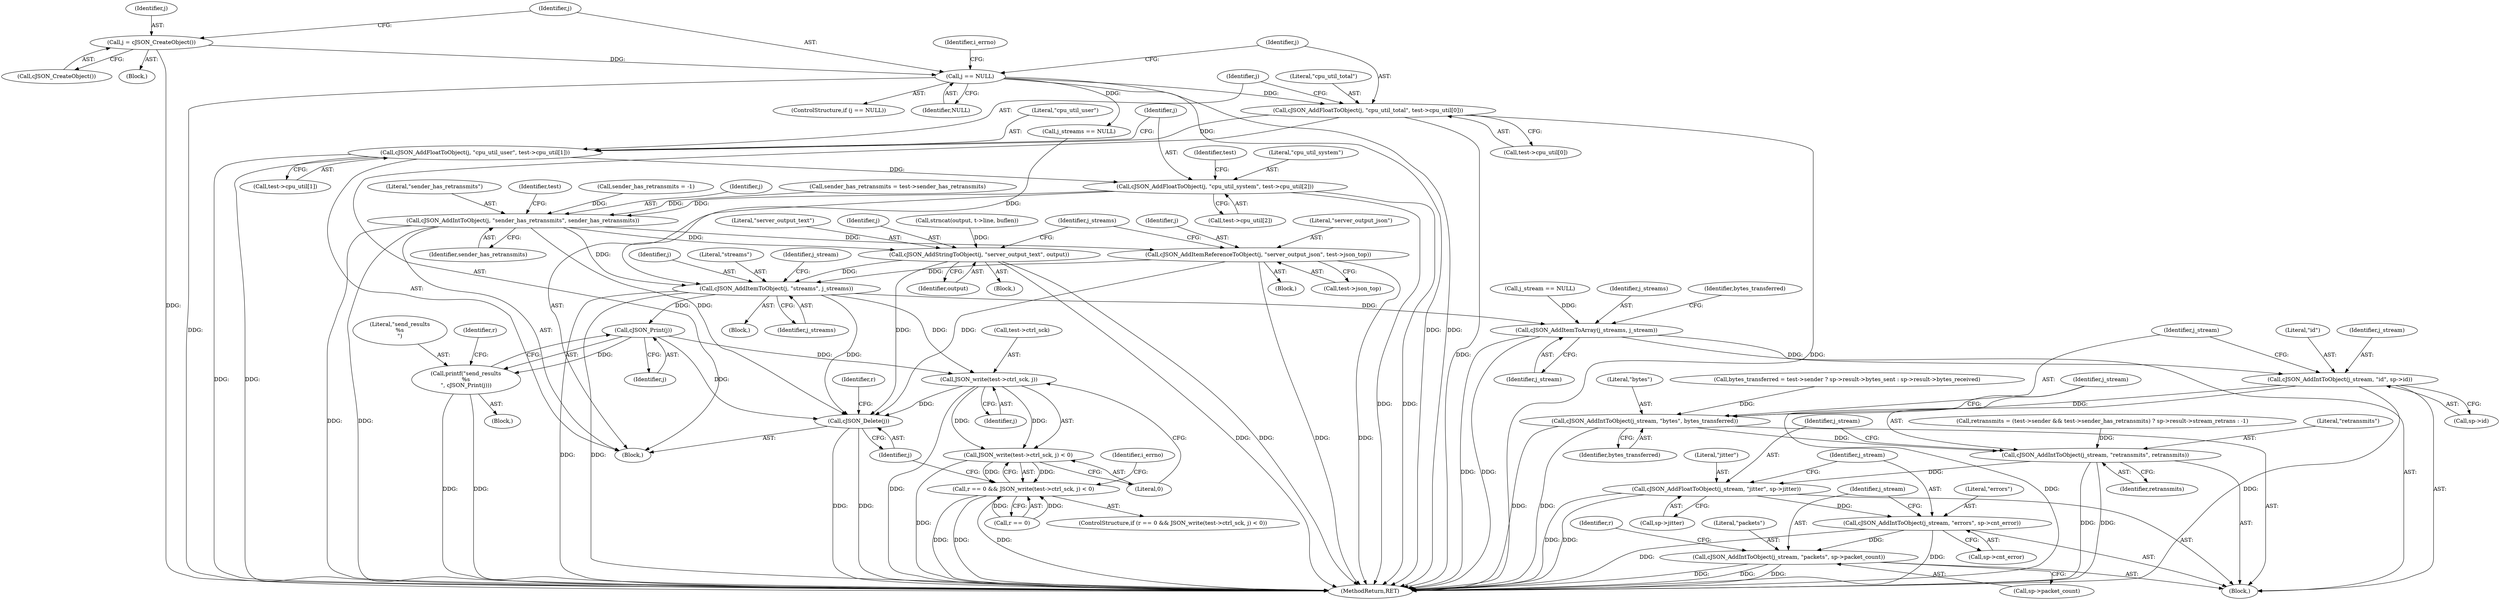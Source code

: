 digraph "1_iperf_91f2fa59e8ed80dfbf400add0164ee0e508e412a_51@array" {
"1000136" [label="(Call,cJSON_AddFloatToObject(j, \"cpu_util_total\", test->cpu_util[0]))"];
"1000123" [label="(Call,j == NULL)"];
"1000119" [label="(Call,j = cJSON_CreateObject())"];
"1000144" [label="(Call,cJSON_AddFloatToObject(j, \"cpu_util_user\", test->cpu_util[1]))"];
"1000152" [label="(Call,cJSON_AddFloatToObject(j, \"cpu_util_system\", test->cpu_util[2]))"];
"1000175" [label="(Call,cJSON_AddIntToObject(j, \"sender_has_retransmits\", sender_has_retransmits))"];
"1000195" [label="(Call,cJSON_AddItemReferenceToObject(j, \"server_output_json\", test->json_top))"];
"1000257" [label="(Call,cJSON_AddItemToObject(j, \"streams\", j_streams))"];
"1000279" [label="(Call,cJSON_AddItemToArray(j_streams, j_stream))"];
"1000315" [label="(Call,cJSON_AddIntToObject(j_stream, \"id\", sp->id))"];
"1000321" [label="(Call,cJSON_AddIntToObject(j_stream, \"bytes\", bytes_transferred))"];
"1000325" [label="(Call,cJSON_AddIntToObject(j_stream, \"retransmits\", retransmits))"];
"1000329" [label="(Call,cJSON_AddFloatToObject(j_stream, \"jitter\", sp->jitter))"];
"1000335" [label="(Call,cJSON_AddIntToObject(j_stream, \"errors\", sp->cnt_error))"];
"1000341" [label="(Call,cJSON_AddIntToObject(j_stream, \"packets\", sp->packet_count))"];
"1000358" [label="(Call,cJSON_Print(j))"];
"1000356" [label="(Call,printf(\"send_results\n%s\n\", cJSON_Print(j)))"];
"1000366" [label="(Call,JSON_write(test->ctrl_sck, j))"];
"1000365" [label="(Call,JSON_write(test->ctrl_sck, j) < 0)"];
"1000361" [label="(Call,r == 0 && JSON_write(test->ctrl_sck, j) < 0)"];
"1000380" [label="(Call,cJSON_Delete(j))"];
"1000236" [label="(Call,cJSON_AddStringToObject(j, \"server_output_text\", output))"];
"1000283" [label="(Identifier,bytes_transferred)"];
"1000224" [label="(Call,strncat(output, t->line, buflen))"];
"1000124" [label="(Identifier,j)"];
"1000177" [label="(Literal,\"sender_has_retransmits\")"];
"1000241" [label="(Identifier,j_streams)"];
"1000359" [label="(Identifier,j)"];
"1000137" [label="(Identifier,j)"];
"1000279" [label="(Call,cJSON_AddItemToArray(j_streams, j_stream))"];
"1000367" [label="(Call,test->ctrl_sck)"];
"1000257" [label="(Call,cJSON_AddItemToObject(j, \"streams\", j_streams))"];
"1000335" [label="(Call,cJSON_AddIntToObject(j_stream, \"errors\", sp->cnt_error))"];
"1000357" [label="(Literal,\"send_results\n%s\n\")"];
"1000183" [label="(Identifier,test)"];
"1000135" [label="(Block,)"];
"1000332" [label="(Call,sp->jitter)"];
"1000139" [label="(Call,test->cpu_util[0])"];
"1000260" [label="(Identifier,j_streams)"];
"1000175" [label="(Call,cJSON_AddIntToObject(j, \"sender_has_retransmits\", sender_has_retransmits))"];
"1000371" [label="(Literal,0)"];
"1000298" [label="(Call,retransmits = (test->sender && test->sender_has_retransmits) ? sp->result->stream_retrans : -1)"];
"1000362" [label="(Call,r == 0)"];
"1000325" [label="(Call,cJSON_AddIntToObject(j_stream, \"retransmits\", retransmits))"];
"1000355" [label="(Block,)"];
"1000322" [label="(Identifier,j_stream)"];
"1000316" [label="(Identifier,j_stream)"];
"1000165" [label="(Call,sender_has_retransmits = -1)"];
"1000361" [label="(Call,r == 0 && JSON_write(test->ctrl_sck, j) < 0)"];
"1000258" [label="(Identifier,j)"];
"1000330" [label="(Identifier,j_stream)"];
"1000194" [label="(Block,)"];
"1000336" [label="(Identifier,j_stream)"];
"1000366" [label="(Call,JSON_write(test->ctrl_sck, j))"];
"1000329" [label="(Call,cJSON_AddFloatToObject(j_stream, \"jitter\", sp->jitter))"];
"1000324" [label="(Identifier,bytes_transferred)"];
"1000123" [label="(Call,j == NULL)"];
"1000152" [label="(Call,cJSON_AddFloatToObject(j, \"cpu_util_system\", test->cpu_util[2]))"];
"1000381" [label="(Identifier,j)"];
"1000119" [label="(Call,j = cJSON_CreateObject())"];
"1000198" [label="(Call,test->json_top)"];
"1000120" [label="(Identifier,j)"];
"1000327" [label="(Literal,\"retransmits\")"];
"1000138" [label="(Literal,\"cpu_util_total\")"];
"1000341" [label="(Call,cJSON_AddIntToObject(j_stream, \"packets\", sp->packet_count))"];
"1000144" [label="(Call,cJSON_AddFloatToObject(j, \"cpu_util_user\", test->cpu_util[1]))"];
"1000259" [label="(Literal,\"streams\")"];
"1000107" [label="(Block,)"];
"1000384" [label="(MethodReturn,RET)"];
"1000323" [label="(Literal,\"bytes\")"];
"1000326" [label="(Identifier,j_stream)"];
"1000282" [label="(Call,bytes_transferred = test->sender ? sp->result->bytes_sent : sp->result->bytes_received)"];
"1000153" [label="(Identifier,j)"];
"1000350" [label="(Identifier,r)"];
"1000154" [label="(Literal,\"cpu_util_system\")"];
"1000263" [label="(Identifier,j_stream)"];
"1000195" [label="(Call,cJSON_AddItemReferenceToObject(j, \"server_output_json\", test->json_top))"];
"1000342" [label="(Identifier,j_stream)"];
"1000343" [label="(Literal,\"packets\")"];
"1000383" [label="(Identifier,r)"];
"1000155" [label="(Call,test->cpu_util[2])"];
"1000380" [label="(Call,cJSON_Delete(j))"];
"1000337" [label="(Literal,\"errors\")"];
"1000266" [label="(Call,j_stream == NULL)"];
"1000315" [label="(Call,cJSON_AddIntToObject(j_stream, \"id\", sp->id))"];
"1000344" [label="(Call,sp->packet_count)"];
"1000197" [label="(Literal,\"server_output_json\")"];
"1000374" [label="(Identifier,i_errno)"];
"1000244" [label="(Call,j_streams == NULL)"];
"1000318" [label="(Call,sp->id)"];
"1000176" [label="(Identifier,j)"];
"1000363" [label="(Identifier,r)"];
"1000170" [label="(Call,sender_has_retransmits = test->sender_has_retransmits)"];
"1000146" [label="(Literal,\"cpu_util_user\")"];
"1000121" [label="(Call,cJSON_CreateObject())"];
"1000196" [label="(Identifier,j)"];
"1000163" [label="(Identifier,test)"];
"1000238" [label="(Literal,\"server_output_text\")"];
"1000365" [label="(Call,JSON_write(test->ctrl_sck, j) < 0)"];
"1000122" [label="(ControlStructure,if (j == NULL))"];
"1000147" [label="(Call,test->cpu_util[1])"];
"1000338" [label="(Call,sp->cnt_error)"];
"1000239" [label="(Identifier,output)"];
"1000280" [label="(Identifier,j_streams)"];
"1000128" [label="(Identifier,i_errno)"];
"1000321" [label="(Call,cJSON_AddIntToObject(j_stream, \"bytes\", bytes_transferred))"];
"1000125" [label="(Identifier,NULL)"];
"1000256" [label="(Block,)"];
"1000145" [label="(Identifier,j)"];
"1000178" [label="(Identifier,sender_has_retransmits)"];
"1000281" [label="(Identifier,j_stream)"];
"1000236" [label="(Call,cJSON_AddStringToObject(j, \"server_output_text\", output))"];
"1000328" [label="(Identifier,retransmits)"];
"1000370" [label="(Identifier,j)"];
"1000356" [label="(Call,printf(\"send_results\n%s\n\", cJSON_Print(j)))"];
"1000358" [label="(Call,cJSON_Print(j))"];
"1000237" [label="(Identifier,j)"];
"1000331" [label="(Literal,\"jitter\")"];
"1000317" [label="(Literal,\"id\")"];
"1000360" [label="(ControlStructure,if (r == 0 && JSON_write(test->ctrl_sck, j) < 0))"];
"1000278" [label="(Block,)"];
"1000202" [label="(Block,)"];
"1000136" [label="(Call,cJSON_AddFloatToObject(j, \"cpu_util_total\", test->cpu_util[0]))"];
"1000136" -> "1000135"  [label="AST: "];
"1000136" -> "1000139"  [label="CFG: "];
"1000137" -> "1000136"  [label="AST: "];
"1000138" -> "1000136"  [label="AST: "];
"1000139" -> "1000136"  [label="AST: "];
"1000145" -> "1000136"  [label="CFG: "];
"1000136" -> "1000384"  [label="DDG: "];
"1000136" -> "1000384"  [label="DDG: "];
"1000123" -> "1000136"  [label="DDG: "];
"1000136" -> "1000144"  [label="DDG: "];
"1000123" -> "1000122"  [label="AST: "];
"1000123" -> "1000125"  [label="CFG: "];
"1000124" -> "1000123"  [label="AST: "];
"1000125" -> "1000123"  [label="AST: "];
"1000128" -> "1000123"  [label="CFG: "];
"1000137" -> "1000123"  [label="CFG: "];
"1000123" -> "1000384"  [label="DDG: "];
"1000123" -> "1000384"  [label="DDG: "];
"1000123" -> "1000384"  [label="DDG: "];
"1000119" -> "1000123"  [label="DDG: "];
"1000123" -> "1000244"  [label="DDG: "];
"1000119" -> "1000107"  [label="AST: "];
"1000119" -> "1000121"  [label="CFG: "];
"1000120" -> "1000119"  [label="AST: "];
"1000121" -> "1000119"  [label="AST: "];
"1000124" -> "1000119"  [label="CFG: "];
"1000119" -> "1000384"  [label="DDG: "];
"1000144" -> "1000135"  [label="AST: "];
"1000144" -> "1000147"  [label="CFG: "];
"1000145" -> "1000144"  [label="AST: "];
"1000146" -> "1000144"  [label="AST: "];
"1000147" -> "1000144"  [label="AST: "];
"1000153" -> "1000144"  [label="CFG: "];
"1000144" -> "1000384"  [label="DDG: "];
"1000144" -> "1000384"  [label="DDG: "];
"1000144" -> "1000152"  [label="DDG: "];
"1000152" -> "1000135"  [label="AST: "];
"1000152" -> "1000155"  [label="CFG: "];
"1000153" -> "1000152"  [label="AST: "];
"1000154" -> "1000152"  [label="AST: "];
"1000155" -> "1000152"  [label="AST: "];
"1000163" -> "1000152"  [label="CFG: "];
"1000152" -> "1000384"  [label="DDG: "];
"1000152" -> "1000384"  [label="DDG: "];
"1000152" -> "1000175"  [label="DDG: "];
"1000175" -> "1000135"  [label="AST: "];
"1000175" -> "1000178"  [label="CFG: "];
"1000176" -> "1000175"  [label="AST: "];
"1000177" -> "1000175"  [label="AST: "];
"1000178" -> "1000175"  [label="AST: "];
"1000183" -> "1000175"  [label="CFG: "];
"1000175" -> "1000384"  [label="DDG: "];
"1000175" -> "1000384"  [label="DDG: "];
"1000165" -> "1000175"  [label="DDG: "];
"1000170" -> "1000175"  [label="DDG: "];
"1000175" -> "1000195"  [label="DDG: "];
"1000175" -> "1000236"  [label="DDG: "];
"1000175" -> "1000257"  [label="DDG: "];
"1000175" -> "1000380"  [label="DDG: "];
"1000195" -> "1000194"  [label="AST: "];
"1000195" -> "1000198"  [label="CFG: "];
"1000196" -> "1000195"  [label="AST: "];
"1000197" -> "1000195"  [label="AST: "];
"1000198" -> "1000195"  [label="AST: "];
"1000241" -> "1000195"  [label="CFG: "];
"1000195" -> "1000384"  [label="DDG: "];
"1000195" -> "1000384"  [label="DDG: "];
"1000195" -> "1000257"  [label="DDG: "];
"1000195" -> "1000380"  [label="DDG: "];
"1000257" -> "1000256"  [label="AST: "];
"1000257" -> "1000260"  [label="CFG: "];
"1000258" -> "1000257"  [label="AST: "];
"1000259" -> "1000257"  [label="AST: "];
"1000260" -> "1000257"  [label="AST: "];
"1000263" -> "1000257"  [label="CFG: "];
"1000257" -> "1000384"  [label="DDG: "];
"1000257" -> "1000384"  [label="DDG: "];
"1000236" -> "1000257"  [label="DDG: "];
"1000244" -> "1000257"  [label="DDG: "];
"1000257" -> "1000279"  [label="DDG: "];
"1000257" -> "1000358"  [label="DDG: "];
"1000257" -> "1000366"  [label="DDG: "];
"1000257" -> "1000380"  [label="DDG: "];
"1000279" -> "1000278"  [label="AST: "];
"1000279" -> "1000281"  [label="CFG: "];
"1000280" -> "1000279"  [label="AST: "];
"1000281" -> "1000279"  [label="AST: "];
"1000283" -> "1000279"  [label="CFG: "];
"1000279" -> "1000384"  [label="DDG: "];
"1000279" -> "1000384"  [label="DDG: "];
"1000266" -> "1000279"  [label="DDG: "];
"1000279" -> "1000315"  [label="DDG: "];
"1000315" -> "1000278"  [label="AST: "];
"1000315" -> "1000318"  [label="CFG: "];
"1000316" -> "1000315"  [label="AST: "];
"1000317" -> "1000315"  [label="AST: "];
"1000318" -> "1000315"  [label="AST: "];
"1000322" -> "1000315"  [label="CFG: "];
"1000315" -> "1000384"  [label="DDG: "];
"1000315" -> "1000384"  [label="DDG: "];
"1000315" -> "1000321"  [label="DDG: "];
"1000321" -> "1000278"  [label="AST: "];
"1000321" -> "1000324"  [label="CFG: "];
"1000322" -> "1000321"  [label="AST: "];
"1000323" -> "1000321"  [label="AST: "];
"1000324" -> "1000321"  [label="AST: "];
"1000326" -> "1000321"  [label="CFG: "];
"1000321" -> "1000384"  [label="DDG: "];
"1000321" -> "1000384"  [label="DDG: "];
"1000282" -> "1000321"  [label="DDG: "];
"1000321" -> "1000325"  [label="DDG: "];
"1000325" -> "1000278"  [label="AST: "];
"1000325" -> "1000328"  [label="CFG: "];
"1000326" -> "1000325"  [label="AST: "];
"1000327" -> "1000325"  [label="AST: "];
"1000328" -> "1000325"  [label="AST: "];
"1000330" -> "1000325"  [label="CFG: "];
"1000325" -> "1000384"  [label="DDG: "];
"1000325" -> "1000384"  [label="DDG: "];
"1000298" -> "1000325"  [label="DDG: "];
"1000325" -> "1000329"  [label="DDG: "];
"1000329" -> "1000278"  [label="AST: "];
"1000329" -> "1000332"  [label="CFG: "];
"1000330" -> "1000329"  [label="AST: "];
"1000331" -> "1000329"  [label="AST: "];
"1000332" -> "1000329"  [label="AST: "];
"1000336" -> "1000329"  [label="CFG: "];
"1000329" -> "1000384"  [label="DDG: "];
"1000329" -> "1000384"  [label="DDG: "];
"1000329" -> "1000335"  [label="DDG: "];
"1000335" -> "1000278"  [label="AST: "];
"1000335" -> "1000338"  [label="CFG: "];
"1000336" -> "1000335"  [label="AST: "];
"1000337" -> "1000335"  [label="AST: "];
"1000338" -> "1000335"  [label="AST: "];
"1000342" -> "1000335"  [label="CFG: "];
"1000335" -> "1000384"  [label="DDG: "];
"1000335" -> "1000384"  [label="DDG: "];
"1000335" -> "1000341"  [label="DDG: "];
"1000341" -> "1000278"  [label="AST: "];
"1000341" -> "1000344"  [label="CFG: "];
"1000342" -> "1000341"  [label="AST: "];
"1000343" -> "1000341"  [label="AST: "];
"1000344" -> "1000341"  [label="AST: "];
"1000350" -> "1000341"  [label="CFG: "];
"1000341" -> "1000384"  [label="DDG: "];
"1000341" -> "1000384"  [label="DDG: "];
"1000341" -> "1000384"  [label="DDG: "];
"1000358" -> "1000356"  [label="AST: "];
"1000358" -> "1000359"  [label="CFG: "];
"1000359" -> "1000358"  [label="AST: "];
"1000356" -> "1000358"  [label="CFG: "];
"1000358" -> "1000356"  [label="DDG: "];
"1000358" -> "1000366"  [label="DDG: "];
"1000358" -> "1000380"  [label="DDG: "];
"1000356" -> "1000355"  [label="AST: "];
"1000357" -> "1000356"  [label="AST: "];
"1000363" -> "1000356"  [label="CFG: "];
"1000356" -> "1000384"  [label="DDG: "];
"1000356" -> "1000384"  [label="DDG: "];
"1000366" -> "1000365"  [label="AST: "];
"1000366" -> "1000370"  [label="CFG: "];
"1000367" -> "1000366"  [label="AST: "];
"1000370" -> "1000366"  [label="AST: "];
"1000371" -> "1000366"  [label="CFG: "];
"1000366" -> "1000384"  [label="DDG: "];
"1000366" -> "1000365"  [label="DDG: "];
"1000366" -> "1000365"  [label="DDG: "];
"1000366" -> "1000380"  [label="DDG: "];
"1000365" -> "1000361"  [label="AST: "];
"1000365" -> "1000371"  [label="CFG: "];
"1000371" -> "1000365"  [label="AST: "];
"1000361" -> "1000365"  [label="CFG: "];
"1000365" -> "1000384"  [label="DDG: "];
"1000365" -> "1000361"  [label="DDG: "];
"1000365" -> "1000361"  [label="DDG: "];
"1000361" -> "1000360"  [label="AST: "];
"1000361" -> "1000362"  [label="CFG: "];
"1000362" -> "1000361"  [label="AST: "];
"1000374" -> "1000361"  [label="CFG: "];
"1000381" -> "1000361"  [label="CFG: "];
"1000361" -> "1000384"  [label="DDG: "];
"1000361" -> "1000384"  [label="DDG: "];
"1000361" -> "1000384"  [label="DDG: "];
"1000362" -> "1000361"  [label="DDG: "];
"1000362" -> "1000361"  [label="DDG: "];
"1000380" -> "1000135"  [label="AST: "];
"1000380" -> "1000381"  [label="CFG: "];
"1000381" -> "1000380"  [label="AST: "];
"1000383" -> "1000380"  [label="CFG: "];
"1000380" -> "1000384"  [label="DDG: "];
"1000380" -> "1000384"  [label="DDG: "];
"1000236" -> "1000380"  [label="DDG: "];
"1000236" -> "1000202"  [label="AST: "];
"1000236" -> "1000239"  [label="CFG: "];
"1000237" -> "1000236"  [label="AST: "];
"1000238" -> "1000236"  [label="AST: "];
"1000239" -> "1000236"  [label="AST: "];
"1000241" -> "1000236"  [label="CFG: "];
"1000236" -> "1000384"  [label="DDG: "];
"1000236" -> "1000384"  [label="DDG: "];
"1000224" -> "1000236"  [label="DDG: "];
}
